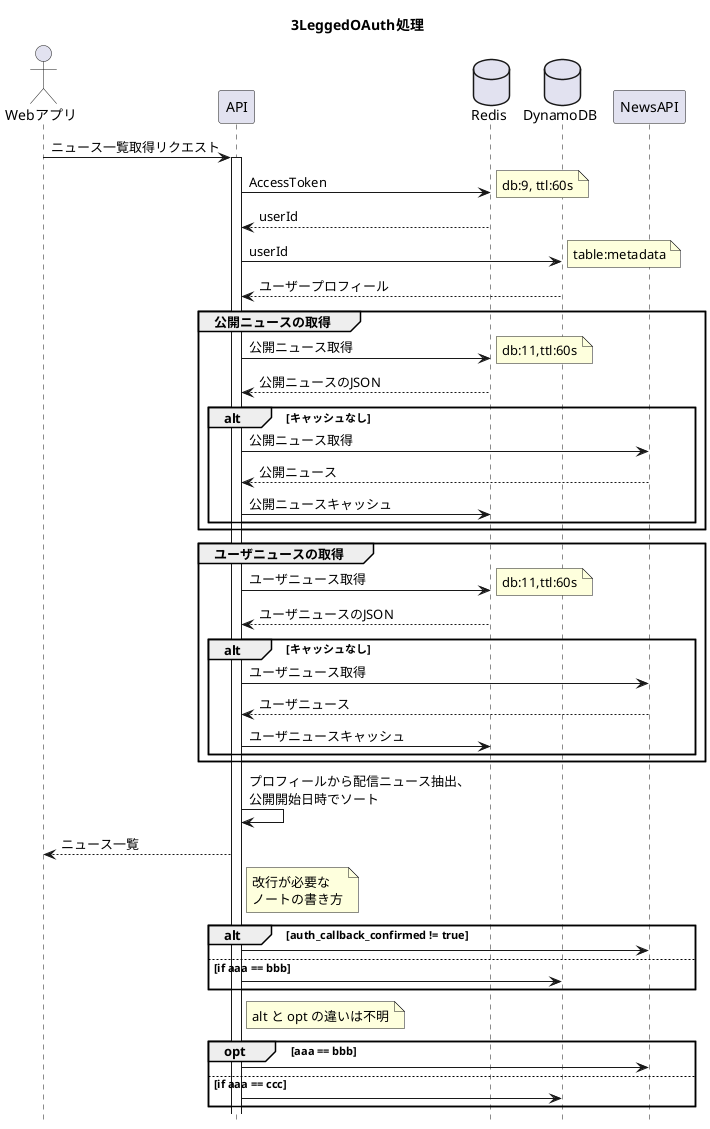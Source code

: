 @startuml{3LeggedOAuth.png}
'画像変換するときにここで指定したファイル名になる。

skinparam maxMessageSize 70
'テキストを指定した長さで折り返す

title 3LeggedOAuth処理

hide footbox
'シーケンスの最下部のシーケンスボックスを非表示にする場合に記述する

actor Webアプリ as user
'actor は棒人間を表示する

participant API as api
'participant は四角を表示する

database Redis as redis
'database は DB を表示する

database DynamoDB as dynamo
'as の左部が表示名、右部が変数名

participant NewsAPI as news

user -> api : ニュース一覧取得リクエスト
' -> 同期メッセージという意味になる。

activate api
' オブジェクト生成的な意味合いになる。

api -> redis : AccessToken
' note は必ず end note で閉じること。そうしないとインデントが崩れる場合がある。
note right
    db:9, ttl:60s
end note
redis --> api : userId
'応答はハイフンが２本
'非同期の場合は、三角カッコが２個
api -> dynamo : userId
note right
    table:metadata
end note
'矢印の右側にコメントボックスを表示してそこにコメントを表示する、という意味

dynamo --> api : ユーザープロフィール

group 公開ニュースの取得
    '区切りがわかりにくくなってしまう場合はgroup - endで囲うとよい

    api -> redis  : 公開ニュース取得
    note right
        db:11,ttl:60s
    end note
    redis --> api : 公開ニュースのJSON

    alt キャッシュなし
        '分岐を表現したいときは分岐ケースをalt - endで囲う

        api -> news : 公開ニュース取得
        news --> api : 公開ニュース
        api -> redis : 公開ニュースキャッシュ
    end
end

group ユーザニュースの取得
    api -> redis  : ユーザニュース取得
    note right
        db:11,ttl:60s
    end note
    redis --> api : ユーザニュースのJSON
    alt キャッシュなし
        api -> news : ユーザニュース取得
        news --> api : ユーザニュース
        api -> redis : ユーザニュースキャッシュ
    end
end
api -> api : プロフィールから配信ニュース抽出、\n公開開始日時でソート
api --> user : ニュース一覧

note right of api
    改行が必要な
    ノートの書き方
end note

alt auth_callback_confirmed != true
    api -> news
else if aaa == bbb
    api -> dynamo
end

note right of api
    alt と opt の違いは不明
end note

opt aaa == bbb
    api -> news
else if aaa == ccc
    api -> dynamo
end


@enduml
